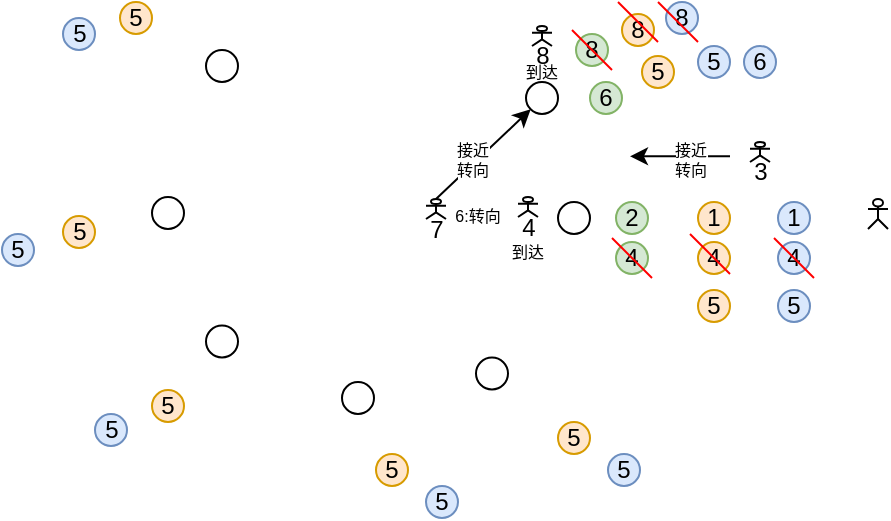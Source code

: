 <mxfile version="24.8.6">
  <diagram name="Page-1" id="tHewt-plReYWBCTNkzJ1">
    <mxGraphModel dx="1068" dy="-1071" grid="1" gridSize="10" guides="1" tooltips="1" connect="1" arrows="1" fold="1" page="1" pageScale="1" pageWidth="1169" pageHeight="827" math="0" shadow="0">
      <root>
        <mxCell id="0" />
        <mxCell id="1" parent="0" />
        <mxCell id="9V4WWIp5pWHcI63uf8S1-11" value="" style="ellipse;whiteSpace=wrap;html=1;aspect=fixed;" parent="1" vertex="1">
          <mxGeometry x="422" y="1884" width="16" height="16" as="geometry" />
        </mxCell>
        <mxCell id="9V4WWIp5pWHcI63uf8S1-13" value="" style="ellipse;whiteSpace=wrap;html=1;aspect=fixed;" parent="1" vertex="1">
          <mxGeometry x="395" y="1957.5" width="16" height="16" as="geometry" />
        </mxCell>
        <mxCell id="9V4WWIp5pWHcI63uf8S1-14" value="" style="ellipse;whiteSpace=wrap;html=1;aspect=fixed;" parent="1" vertex="1">
          <mxGeometry x="422" y="2021.75" width="16" height="16" as="geometry" />
        </mxCell>
        <mxCell id="9V4WWIp5pWHcI63uf8S1-17" value="" style="ellipse;whiteSpace=wrap;html=1;aspect=fixed;" parent="1" vertex="1">
          <mxGeometry x="490" y="2050" width="16" height="16" as="geometry" />
        </mxCell>
        <mxCell id="9V4WWIp5pWHcI63uf8S1-18" value="" style="ellipse;whiteSpace=wrap;html=1;aspect=fixed;" parent="1" vertex="1">
          <mxGeometry x="557" y="2037.75" width="16" height="16" as="geometry" />
        </mxCell>
        <mxCell id="9V4WWIp5pWHcI63uf8S1-19" value="" style="ellipse;whiteSpace=wrap;html=1;aspect=fixed;" parent="1" vertex="1">
          <mxGeometry x="598" y="1960" width="16" height="16" as="geometry" />
        </mxCell>
        <mxCell id="9V4WWIp5pWHcI63uf8S1-20" value="" style="ellipse;whiteSpace=wrap;html=1;aspect=fixed;" parent="1" vertex="1">
          <mxGeometry x="582" y="1900" width="16" height="16" as="geometry" />
        </mxCell>
        <mxCell id="9V4WWIp5pWHcI63uf8S1-21" value="" style="shape=umlActor;verticalLabelPosition=bottom;verticalAlign=top;html=1;outlineConnect=0;" parent="1" vertex="1">
          <mxGeometry x="753" y="1958.5" width="10" height="15" as="geometry" />
        </mxCell>
        <mxCell id="9V4WWIp5pWHcI63uf8S1-24" value="1" style="ellipse;whiteSpace=wrap;html=1;aspect=fixed;fillColor=#ffe6cc;strokeColor=#d79b00;" parent="1" vertex="1">
          <mxGeometry x="668" y="1960" width="16" height="16" as="geometry" />
        </mxCell>
        <mxCell id="9V4WWIp5pWHcI63uf8S1-25" value="1" style="ellipse;whiteSpace=wrap;html=1;aspect=fixed;fillColor=#dae8fc;strokeColor=#6c8ebf;" parent="1" vertex="1">
          <mxGeometry x="708" y="1960" width="16" height="16" as="geometry" />
        </mxCell>
        <mxCell id="9V4WWIp5pWHcI63uf8S1-26" value="2" style="ellipse;whiteSpace=wrap;html=1;aspect=fixed;fillColor=#d5e8d4;strokeColor=#82b366;" parent="1" vertex="1">
          <mxGeometry x="627" y="1960" width="16" height="16" as="geometry" />
        </mxCell>
        <mxCell id="9V4WWIp5pWHcI63uf8S1-29" value="3" style="shape=umlActor;verticalLabelPosition=bottom;verticalAlign=middle;html=1;outlineConnect=0;horizontal=1;" parent="1" vertex="1">
          <mxGeometry x="694" y="1930" width="10" height="10" as="geometry" />
        </mxCell>
        <mxCell id="9V4WWIp5pWHcI63uf8S1-30" value="" style="endArrow=classic;html=1;rounded=0;" parent="1" edge="1">
          <mxGeometry width="50" height="50" relative="1" as="geometry">
            <mxPoint x="684" y="1937.17" as="sourcePoint" />
            <mxPoint x="634" y="1937.17" as="targetPoint" />
          </mxGeometry>
        </mxCell>
        <mxCell id="9V4WWIp5pWHcI63uf8S1-31" value="&lt;div&gt;接近&lt;/div&gt;转向" style="edgeLabel;html=1;align=center;verticalAlign=middle;resizable=0;points=[];fontSize=8;" parent="9V4WWIp5pWHcI63uf8S1-30" vertex="1" connectable="0">
          <mxGeometry x="-0.191" y="2" relative="1" as="geometry">
            <mxPoint as="offset" />
          </mxGeometry>
        </mxCell>
        <mxCell id="9V4WWIp5pWHcI63uf8S1-32" value="4" style="shape=umlActor;verticalLabelPosition=bottom;verticalAlign=middle;html=1;outlineConnect=0;horizontal=1;" parent="1" vertex="1">
          <mxGeometry x="578" y="1957.5" width="10" height="10" as="geometry" />
        </mxCell>
        <mxCell id="9V4WWIp5pWHcI63uf8S1-33" value="到达" style="text;html=1;align=center;verticalAlign=middle;whiteSpace=wrap;rounded=0;fontSize=8;" parent="1" vertex="1">
          <mxGeometry x="568" y="1980" width="30" height="10" as="geometry" />
        </mxCell>
        <mxCell id="9V4WWIp5pWHcI63uf8S1-34" value="4" style="ellipse;whiteSpace=wrap;html=1;aspect=fixed;fillColor=#d5e8d4;strokeColor=#82b366;" parent="1" vertex="1">
          <mxGeometry x="627" y="1980" width="16" height="16" as="geometry" />
        </mxCell>
        <mxCell id="9V4WWIp5pWHcI63uf8S1-35" value="" style="endArrow=none;html=1;rounded=0;fontColor=#FF0000;strokeColor=#FF0000;" parent="1" edge="1">
          <mxGeometry width="50" height="50" relative="1" as="geometry">
            <mxPoint x="645" y="1998" as="sourcePoint" />
            <mxPoint x="625" y="1978" as="targetPoint" />
          </mxGeometry>
        </mxCell>
        <mxCell id="9V4WWIp5pWHcI63uf8S1-36" value="4" style="ellipse;whiteSpace=wrap;html=1;aspect=fixed;fillColor=#ffe6cc;strokeColor=#d79b00;" parent="1" vertex="1">
          <mxGeometry x="668" y="1980" width="16" height="16" as="geometry" />
        </mxCell>
        <mxCell id="9V4WWIp5pWHcI63uf8S1-37" value="" style="endArrow=none;html=1;rounded=0;fontColor=#FF0000;strokeColor=#FF0000;" parent="1" edge="1">
          <mxGeometry width="50" height="50" relative="1" as="geometry">
            <mxPoint x="684" y="1996" as="sourcePoint" />
            <mxPoint x="664" y="1976" as="targetPoint" />
          </mxGeometry>
        </mxCell>
        <mxCell id="9V4WWIp5pWHcI63uf8S1-38" value="4" style="ellipse;whiteSpace=wrap;html=1;aspect=fixed;fillColor=#dae8fc;strokeColor=#6c8ebf;" parent="1" vertex="1">
          <mxGeometry x="708" y="1980" width="16" height="16" as="geometry" />
        </mxCell>
        <mxCell id="9V4WWIp5pWHcI63uf8S1-39" value="" style="endArrow=none;html=1;rounded=0;fontColor=#FF0000;strokeColor=#FF0000;" parent="1" edge="1">
          <mxGeometry width="50" height="50" relative="1" as="geometry">
            <mxPoint x="726" y="1998" as="sourcePoint" />
            <mxPoint x="706" y="1978" as="targetPoint" />
          </mxGeometry>
        </mxCell>
        <mxCell id="9V4WWIp5pWHcI63uf8S1-40" value="5" style="ellipse;whiteSpace=wrap;html=1;aspect=fixed;fillColor=#ffe6cc;strokeColor=#d79b00;" parent="1" vertex="1">
          <mxGeometry x="640" y="1887" width="16" height="16" as="geometry" />
        </mxCell>
        <mxCell id="9V4WWIp5pWHcI63uf8S1-41" value="5" style="ellipse;whiteSpace=wrap;html=1;aspect=fixed;fillColor=#ffe6cc;strokeColor=#d79b00;" parent="1" vertex="1">
          <mxGeometry x="598" y="2070" width="16" height="16" as="geometry" />
        </mxCell>
        <mxCell id="9V4WWIp5pWHcI63uf8S1-42" value="5" style="ellipse;whiteSpace=wrap;html=1;aspect=fixed;fillColor=#ffe6cc;strokeColor=#d79b00;" parent="1" vertex="1">
          <mxGeometry x="507" y="2086" width="16" height="16" as="geometry" />
        </mxCell>
        <mxCell id="9V4WWIp5pWHcI63uf8S1-43" value="5" style="ellipse;whiteSpace=wrap;html=1;aspect=fixed;fillColor=#ffe6cc;strokeColor=#d79b00;" parent="1" vertex="1">
          <mxGeometry x="395" y="2054" width="16" height="16" as="geometry" />
        </mxCell>
        <mxCell id="9V4WWIp5pWHcI63uf8S1-44" value="5" style="ellipse;whiteSpace=wrap;html=1;aspect=fixed;fillColor=#ffe6cc;strokeColor=#d79b00;" parent="1" vertex="1">
          <mxGeometry x="350.5" y="1967" width="16" height="16" as="geometry" />
        </mxCell>
        <mxCell id="9V4WWIp5pWHcI63uf8S1-45" value="5" style="ellipse;whiteSpace=wrap;html=1;aspect=fixed;fillColor=#ffe6cc;strokeColor=#d79b00;" parent="1" vertex="1">
          <mxGeometry x="379" y="1860" width="16" height="16" as="geometry" />
        </mxCell>
        <mxCell id="9V4WWIp5pWHcI63uf8S1-46" value="5" style="ellipse;whiteSpace=wrap;html=1;aspect=fixed;fillColor=#ffe6cc;strokeColor=#d79b00;" parent="1" vertex="1">
          <mxGeometry x="668" y="2004" width="16" height="16" as="geometry" />
        </mxCell>
        <mxCell id="9V4WWIp5pWHcI63uf8S1-47" value="5" style="ellipse;whiteSpace=wrap;html=1;aspect=fixed;fillColor=#dae8fc;strokeColor=#6c8ebf;" parent="1" vertex="1">
          <mxGeometry x="708" y="2004" width="16" height="16" as="geometry" />
        </mxCell>
        <mxCell id="9V4WWIp5pWHcI63uf8S1-48" value="5" style="ellipse;whiteSpace=wrap;html=1;aspect=fixed;fillColor=#dae8fc;strokeColor=#6c8ebf;" parent="1" vertex="1">
          <mxGeometry x="668" y="1882" width="16" height="16" as="geometry" />
        </mxCell>
        <mxCell id="9V4WWIp5pWHcI63uf8S1-52" value="5" style="ellipse;whiteSpace=wrap;html=1;aspect=fixed;fillColor=#dae8fc;strokeColor=#6c8ebf;" parent="1" vertex="1">
          <mxGeometry x="623" y="2086" width="16" height="16" as="geometry" />
        </mxCell>
        <mxCell id="9V4WWIp5pWHcI63uf8S1-53" value="5" style="ellipse;whiteSpace=wrap;html=1;aspect=fixed;fillColor=#dae8fc;strokeColor=#6c8ebf;" parent="1" vertex="1">
          <mxGeometry x="532" y="2102" width="16" height="16" as="geometry" />
        </mxCell>
        <mxCell id="9V4WWIp5pWHcI63uf8S1-54" value="5" style="ellipse;whiteSpace=wrap;html=1;aspect=fixed;fillColor=#dae8fc;strokeColor=#6c8ebf;" parent="1" vertex="1">
          <mxGeometry x="366.5" y="2066" width="16" height="16" as="geometry" />
        </mxCell>
        <mxCell id="9V4WWIp5pWHcI63uf8S1-55" value="5" style="ellipse;whiteSpace=wrap;html=1;aspect=fixed;fillColor=#dae8fc;strokeColor=#6c8ebf;" parent="1" vertex="1">
          <mxGeometry x="320" y="1976" width="16" height="16" as="geometry" />
        </mxCell>
        <mxCell id="9V4WWIp5pWHcI63uf8S1-56" value="5" style="ellipse;whiteSpace=wrap;html=1;aspect=fixed;fillColor=#dae8fc;strokeColor=#6c8ebf;" parent="1" vertex="1">
          <mxGeometry x="350.5" y="1868" width="16" height="16" as="geometry" />
        </mxCell>
        <mxCell id="9V4WWIp5pWHcI63uf8S1-58" value="6" style="ellipse;whiteSpace=wrap;html=1;aspect=fixed;fillColor=#d5e8d4;strokeColor=#82b366;" parent="1" vertex="1">
          <mxGeometry x="614" y="1900" width="16" height="16" as="geometry" />
        </mxCell>
        <mxCell id="9V4WWIp5pWHcI63uf8S1-66" value="&lt;font style=&quot;font-size: 8px;&quot;&gt;6:转向&lt;/font&gt;" style="text;html=1;align=center;verticalAlign=middle;whiteSpace=wrap;rounded=0;" parent="1" vertex="1">
          <mxGeometry x="543" y="1955.5" width="30" height="20" as="geometry" />
        </mxCell>
        <mxCell id="9V4WWIp5pWHcI63uf8S1-67" value="7" style="shape=umlActor;verticalLabelPosition=bottom;verticalAlign=middle;html=1;outlineConnect=0;horizontal=1;" parent="1" vertex="1">
          <mxGeometry x="532" y="1958.5" width="10" height="10" as="geometry" />
        </mxCell>
        <mxCell id="9V4WWIp5pWHcI63uf8S1-69" value="" style="endArrow=classic;html=1;rounded=0;exitX=0.5;exitY=0;exitDx=0;exitDy=0;exitPerimeter=0;entryX=0;entryY=1;entryDx=0;entryDy=0;" parent="1" source="9V4WWIp5pWHcI63uf8S1-67" target="9V4WWIp5pWHcI63uf8S1-20" edge="1">
          <mxGeometry width="50" height="50" relative="1" as="geometry">
            <mxPoint x="593" y="1929.33" as="sourcePoint" />
            <mxPoint x="543" y="1929.33" as="targetPoint" />
          </mxGeometry>
        </mxCell>
        <mxCell id="9V4WWIp5pWHcI63uf8S1-70" value="&lt;div&gt;接近&lt;/div&gt;转向" style="edgeLabel;html=1;align=center;verticalAlign=middle;resizable=0;points=[];fontSize=8;" parent="9V4WWIp5pWHcI63uf8S1-69" vertex="1" connectable="0">
          <mxGeometry x="-0.191" y="2" relative="1" as="geometry">
            <mxPoint as="offset" />
          </mxGeometry>
        </mxCell>
        <mxCell id="9V4WWIp5pWHcI63uf8S1-71" value="8" style="shape=umlActor;verticalLabelPosition=bottom;verticalAlign=middle;html=1;outlineConnect=0;horizontal=1;" parent="1" vertex="1">
          <mxGeometry x="585" y="1872" width="10" height="10" as="geometry" />
        </mxCell>
        <mxCell id="9V4WWIp5pWHcI63uf8S1-72" value="到达" style="text;html=1;align=center;verticalAlign=middle;whiteSpace=wrap;rounded=0;fontSize=8;" parent="1" vertex="1">
          <mxGeometry x="575" y="1890" width="30" height="10" as="geometry" />
        </mxCell>
        <mxCell id="9V4WWIp5pWHcI63uf8S1-73" value="8" style="ellipse;whiteSpace=wrap;html=1;aspect=fixed;fillColor=#d5e8d4;strokeColor=#82b366;" parent="1" vertex="1">
          <mxGeometry x="607" y="1876" width="16" height="16" as="geometry" />
        </mxCell>
        <mxCell id="9V4WWIp5pWHcI63uf8S1-74" value="8" style="ellipse;whiteSpace=wrap;html=1;aspect=fixed;fillColor=#ffe6cc;strokeColor=#d79b00;" parent="1" vertex="1">
          <mxGeometry x="630" y="1866" width="16" height="16" as="geometry" />
        </mxCell>
        <mxCell id="9V4WWIp5pWHcI63uf8S1-75" value="8" style="ellipse;whiteSpace=wrap;html=1;aspect=fixed;fillColor=#dae8fc;strokeColor=#6c8ebf;" parent="1" vertex="1">
          <mxGeometry x="652" y="1860" width="16" height="16" as="geometry" />
        </mxCell>
        <mxCell id="9V4WWIp5pWHcI63uf8S1-78" value="" style="endArrow=none;html=1;rounded=0;fontColor=#FF0000;strokeColor=#FF0000;" parent="1" edge="1">
          <mxGeometry width="50" height="50" relative="1" as="geometry">
            <mxPoint x="625" y="1894" as="sourcePoint" />
            <mxPoint x="605" y="1874" as="targetPoint" />
          </mxGeometry>
        </mxCell>
        <mxCell id="9V4WWIp5pWHcI63uf8S1-82" value="" style="endArrow=none;html=1;rounded=0;fontColor=#FF0000;strokeColor=#FF0000;" parent="1" edge="1">
          <mxGeometry width="50" height="50" relative="1" as="geometry">
            <mxPoint x="628" y="1860" as="sourcePoint" />
            <mxPoint x="648" y="1880" as="targetPoint" />
          </mxGeometry>
        </mxCell>
        <mxCell id="9V4WWIp5pWHcI63uf8S1-83" value="" style="endArrow=none;html=1;rounded=0;fontColor=#FF0000;strokeColor=#FF0000;" parent="1" edge="1">
          <mxGeometry width="50" height="50" relative="1" as="geometry">
            <mxPoint x="648" y="1860" as="sourcePoint" />
            <mxPoint x="668" y="1880" as="targetPoint" />
          </mxGeometry>
        </mxCell>
        <mxCell id="9V4WWIp5pWHcI63uf8S1-88" value="6" style="ellipse;whiteSpace=wrap;html=1;aspect=fixed;fillColor=#dae8fc;strokeColor=#6c8ebf;" parent="1" vertex="1">
          <mxGeometry x="691" y="1882" width="16" height="16" as="geometry" />
        </mxCell>
      </root>
    </mxGraphModel>
  </diagram>
</mxfile>
